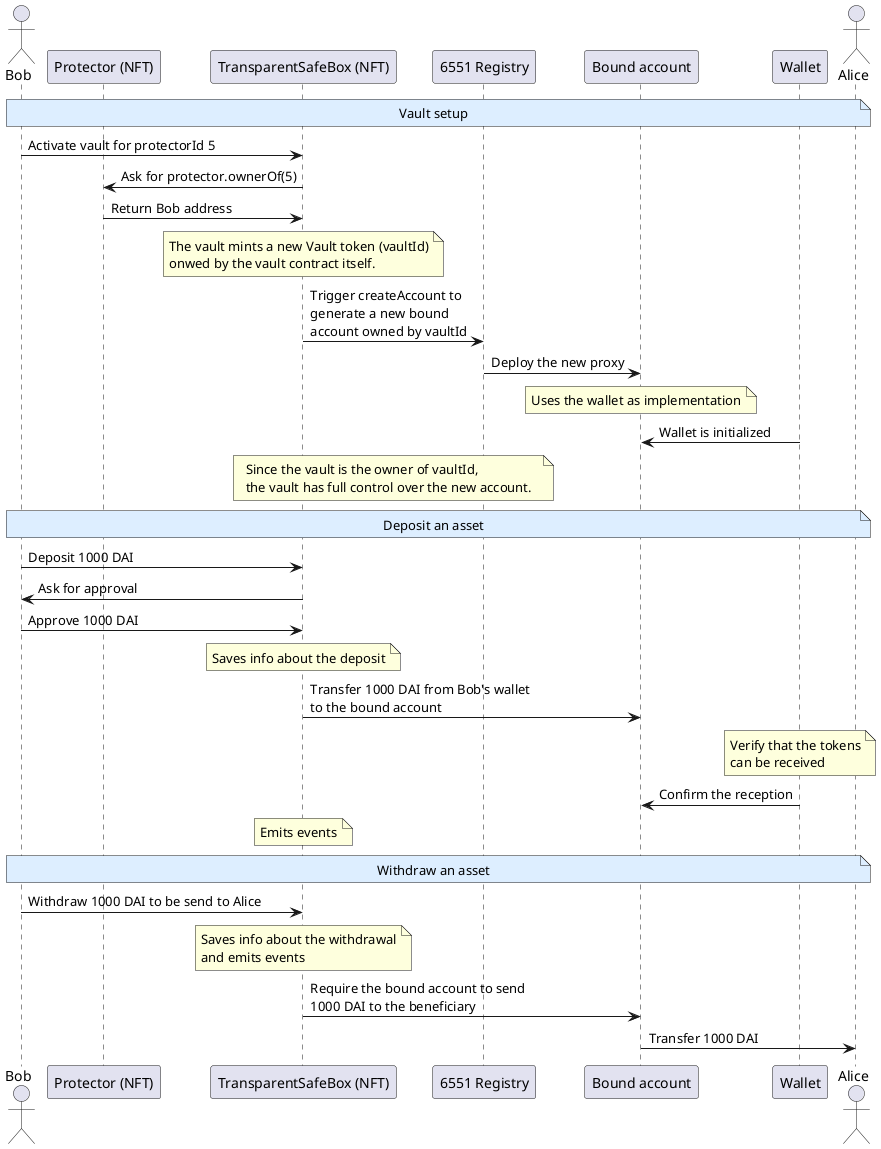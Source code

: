 @startuml
actor Bob as b
participant "Protector (NFT)" as n
participant "TransparentSafeBox (NFT)" as v
participant "6551 Registry" as r
participant "Bound account" as w
participant "Wallet" as wi
actor Alice as a

note across #DDEEFF : Vault setup
    b -> v : Activate vault for protectorId 5
    v -> n : Ask for protector.ownerOf(5)
    n -> v : Return Bob address
    note over v
    The vault mints a new Vault token (vaultId)
    onwed by the vault contract itself.
    end note
    v -> r :Trigger createAccount to\ngenerate a new bound\naccount owned by vaultId
    r -> w : Deploy the new proxy
    note over w: Uses the wallet as implementation
    wi -> w : Wallet is initialized
    note over v, r
    Since the vault is the owner of vaultId,
    the vault has full control over the new account.
    end note

note across #DDEEFF: Deposit an asset
    b -> v : Deposit 1000 DAI
    v -> b : Ask for approval
    b -> v : Approve 1000 DAI
    note over v
    Saves info about the deposit
    end note
    v -> w : Transfer 1000 DAI from Bob's wallet\nto the bound account
    note over wi
    Verify that the tokens
    can be received
    end note
    wi -> w : Confirm the reception
    note over v : Emits events

note across #DDEEFF: Withdraw an asset
    b -> v : Withdraw 1000 DAI to be send to Alice
    note over v: Saves info about the withdrawal\nand emits events
    v -> w : Require the bound account to send\n1000 DAI to the beneficiary
    w -> a : Transfer 1000 DAI



@enduml
